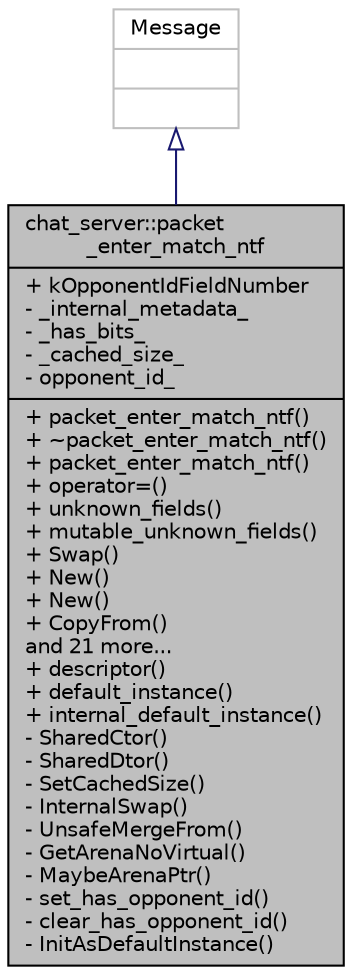 digraph "chat_server::packet_enter_match_ntf"
{
  edge [fontname="Helvetica",fontsize="10",labelfontname="Helvetica",labelfontsize="10"];
  node [fontname="Helvetica",fontsize="10",shape=record];
  Node0 [label="{chat_server::packet\l_enter_match_ntf\n|+ kOpponentIdFieldNumber\l- _internal_metadata_\l- _has_bits_\l- _cached_size_\l- opponent_id_\l|+ packet_enter_match_ntf()\l+ ~packet_enter_match_ntf()\l+ packet_enter_match_ntf()\l+ operator=()\l+ unknown_fields()\l+ mutable_unknown_fields()\l+ Swap()\l+ New()\l+ New()\l+ CopyFrom()\land 21 more...\l+ descriptor()\l+ default_instance()\l+ internal_default_instance()\l- SharedCtor()\l- SharedDtor()\l- SetCachedSize()\l- InternalSwap()\l- UnsafeMergeFrom()\l- GetArenaNoVirtual()\l- MaybeArenaPtr()\l- set_has_opponent_id()\l- clear_has_opponent_id()\l- InitAsDefaultInstance()\l}",height=0.2,width=0.4,color="black", fillcolor="grey75", style="filled", fontcolor="black"];
  Node1 -> Node0 [dir="back",color="midnightblue",fontsize="10",style="solid",arrowtail="onormal",fontname="Helvetica"];
  Node1 [label="{Message\n||}",height=0.2,width=0.4,color="grey75", fillcolor="white", style="filled"];
}
